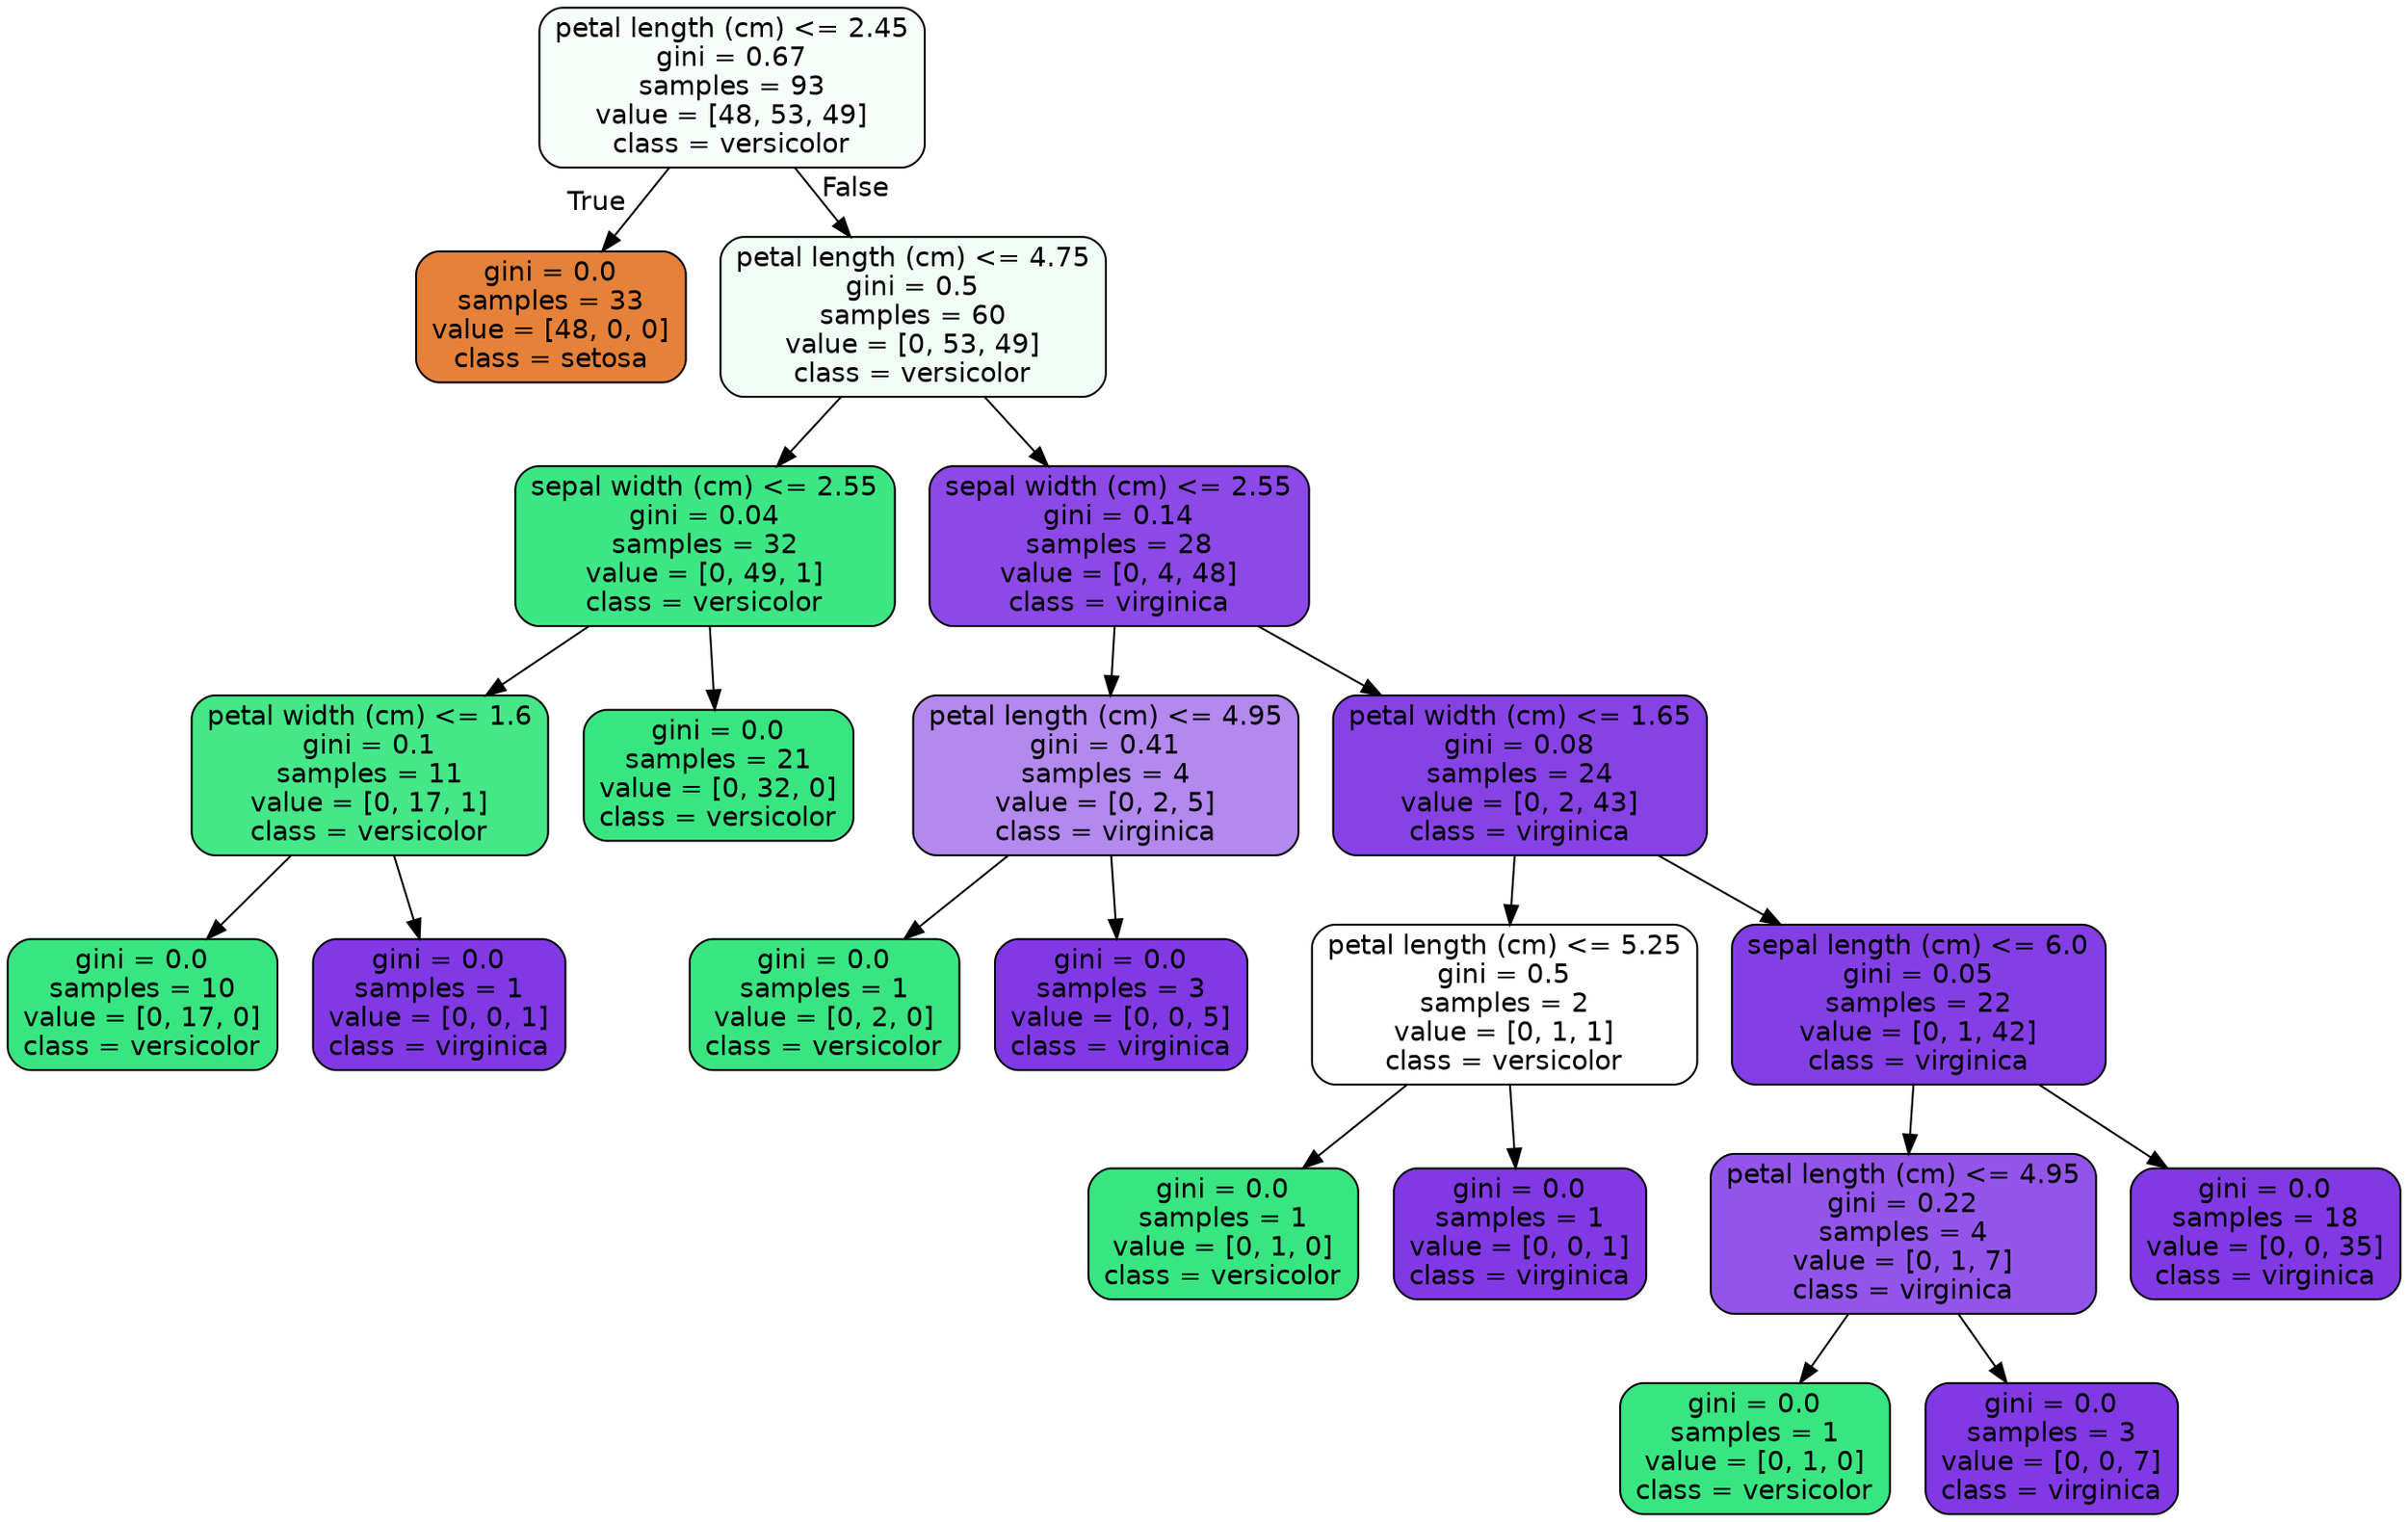 digraph Tree {
node [shape=box, style="filled, rounded", color="black", fontname=helvetica] ;
edge [fontname=helvetica] ;
0 [label="petal length (cm) <= 2.45\ngini = 0.67\nsamples = 93\nvalue = [48, 53, 49]\nclass = versicolor", fillcolor="#f7fefa"] ;
1 [label="gini = 0.0\nsamples = 33\nvalue = [48, 0, 0]\nclass = setosa", fillcolor="#e58139"] ;
0 -> 1 [labeldistance=2.5, labelangle=45, headlabel="True"] ;
2 [label="petal length (cm) <= 4.75\ngini = 0.5\nsamples = 60\nvalue = [0, 53, 49]\nclass = versicolor", fillcolor="#f0fdf5"] ;
0 -> 2 [labeldistance=2.5, labelangle=-45, headlabel="False"] ;
3 [label="sepal width (cm) <= 2.55\ngini = 0.04\nsamples = 32\nvalue = [0, 49, 1]\nclass = versicolor", fillcolor="#3de684"] ;
2 -> 3 ;
4 [label="petal width (cm) <= 1.6\ngini = 0.1\nsamples = 11\nvalue = [0, 17, 1]\nclass = versicolor", fillcolor="#45e788"] ;
3 -> 4 ;
5 [label="gini = 0.0\nsamples = 10\nvalue = [0, 17, 0]\nclass = versicolor", fillcolor="#39e581"] ;
4 -> 5 ;
6 [label="gini = 0.0\nsamples = 1\nvalue = [0, 0, 1]\nclass = virginica", fillcolor="#8139e5"] ;
4 -> 6 ;
7 [label="gini = 0.0\nsamples = 21\nvalue = [0, 32, 0]\nclass = versicolor", fillcolor="#39e581"] ;
3 -> 7 ;
8 [label="sepal width (cm) <= 2.55\ngini = 0.14\nsamples = 28\nvalue = [0, 4, 48]\nclass = virginica", fillcolor="#8c49e7"] ;
2 -> 8 ;
9 [label="petal length (cm) <= 4.95\ngini = 0.41\nsamples = 4\nvalue = [0, 2, 5]\nclass = virginica", fillcolor="#b388ef"] ;
8 -> 9 ;
10 [label="gini = 0.0\nsamples = 1\nvalue = [0, 2, 0]\nclass = versicolor", fillcolor="#39e581"] ;
9 -> 10 ;
11 [label="gini = 0.0\nsamples = 3\nvalue = [0, 0, 5]\nclass = virginica", fillcolor="#8139e5"] ;
9 -> 11 ;
12 [label="petal width (cm) <= 1.65\ngini = 0.08\nsamples = 24\nvalue = [0, 2, 43]\nclass = virginica", fillcolor="#8742e6"] ;
8 -> 12 ;
13 [label="petal length (cm) <= 5.25\ngini = 0.5\nsamples = 2\nvalue = [0, 1, 1]\nclass = versicolor", fillcolor="#ffffff"] ;
12 -> 13 ;
14 [label="gini = 0.0\nsamples = 1\nvalue = [0, 1, 0]\nclass = versicolor", fillcolor="#39e581"] ;
13 -> 14 ;
15 [label="gini = 0.0\nsamples = 1\nvalue = [0, 0, 1]\nclass = virginica", fillcolor="#8139e5"] ;
13 -> 15 ;
16 [label="sepal length (cm) <= 6.0\ngini = 0.05\nsamples = 22\nvalue = [0, 1, 42]\nclass = virginica", fillcolor="#843ee6"] ;
12 -> 16 ;
17 [label="petal length (cm) <= 4.95\ngini = 0.22\nsamples = 4\nvalue = [0, 1, 7]\nclass = virginica", fillcolor="#9355e9"] ;
16 -> 17 ;
18 [label="gini = 0.0\nsamples = 1\nvalue = [0, 1, 0]\nclass = versicolor", fillcolor="#39e581"] ;
17 -> 18 ;
19 [label="gini = 0.0\nsamples = 3\nvalue = [0, 0, 7]\nclass = virginica", fillcolor="#8139e5"] ;
17 -> 19 ;
20 [label="gini = 0.0\nsamples = 18\nvalue = [0, 0, 35]\nclass = virginica", fillcolor="#8139e5"] ;
16 -> 20 ;
}